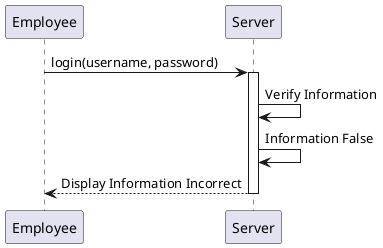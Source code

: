 @startuml
Employee -> Server : login(username, password)
Activate Server
Server -> Server : Verify Information
Server -> Server : Information False
Server --> Employee : Display Information Incorrect
Deactivate Server
@enduml